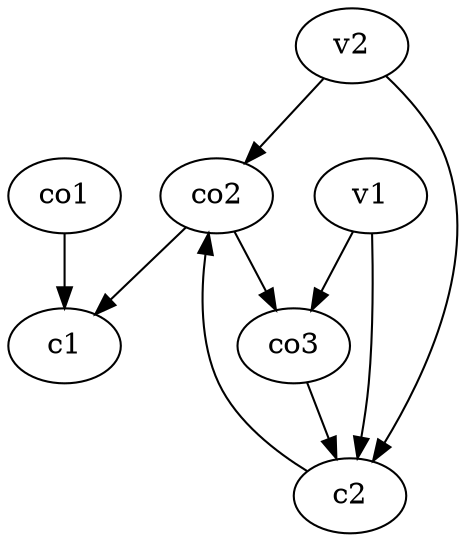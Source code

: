 strict digraph  {
c1;
c2;
v1;
v2;
co1;
co2;
co3;
c2 -> co2  [weight=1];
v1 -> c2  [weight=1];
v1 -> co3  [weight=1];
v2 -> c2  [weight=1];
v2 -> co2  [weight=1];
co1 -> c1  [weight=1];
co2 -> c1  [weight=1];
co2 -> co3  [weight=1];
co3 -> c2  [weight=1];
}
